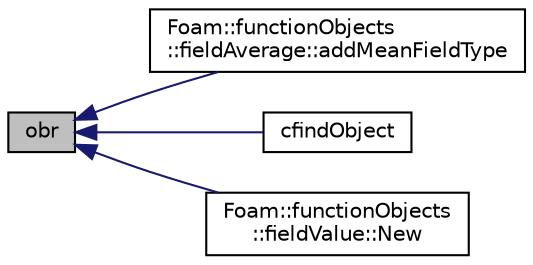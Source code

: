 digraph "obr"
{
  bgcolor="transparent";
  edge [fontname="Helvetica",fontsize="10",labelfontname="Helvetica",labelfontsize="10"];
  node [fontname="Helvetica",fontsize="10",shape=record];
  rankdir="LR";
  Node1 [label="obr",height=0.2,width=0.4,color="black", fillcolor="grey75", style="filled" fontcolor="black"];
  Node1 -> Node2 [dir="back",color="midnightblue",fontsize="10",style="solid",fontname="Helvetica"];
  Node2 [label="Foam::functionObjects\l::fieldAverage::addMeanFieldType",height=0.2,width=0.4,color="black",URL="$classFoam_1_1functionObjects_1_1fieldAverage.html#a42d07f128ac78370827d2031c9e8e21e",tooltip="Add mean average field to database. "];
  Node1 -> Node3 [dir="back",color="midnightblue",fontsize="10",style="solid",fontname="Helvetica"];
  Node3 [label="cfindObject",height=0.2,width=0.4,color="black",URL="$classFoam_1_1functionObjects_1_1regionFunctionObject.html#a4b26d1ca88b17fd78c1c3541c10c339e",tooltip="Return const pointer to the object (eg, a field) in the (sub) objectRegistry. "];
  Node1 -> Node4 [dir="back",color="midnightblue",fontsize="10",style="solid",fontname="Helvetica"];
  Node4 [label="Foam::functionObjects\l::fieldValue::New",height=0.2,width=0.4,color="black",URL="$classFoam_1_1functionObjects_1_1fieldValue.html#ab52cee0d4696b915b0442739da61c42a",tooltip="Return a reference to the selected fieldValue. "];
}
